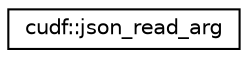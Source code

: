 digraph "Graphical Class Hierarchy"
{
  edge [fontname="Helvetica",fontsize="10",labelfontname="Helvetica",labelfontsize="10"];
  node [fontname="Helvetica",fontsize="10",shape=record];
  rankdir="LR";
  Node0 [label="cudf::json_read_arg",height=0.2,width=0.4,color="black", fillcolor="white", style="filled",URL="$structcudf_1_1json__read__arg.html",tooltip="Input arguments to the read_json interface. "];
}
